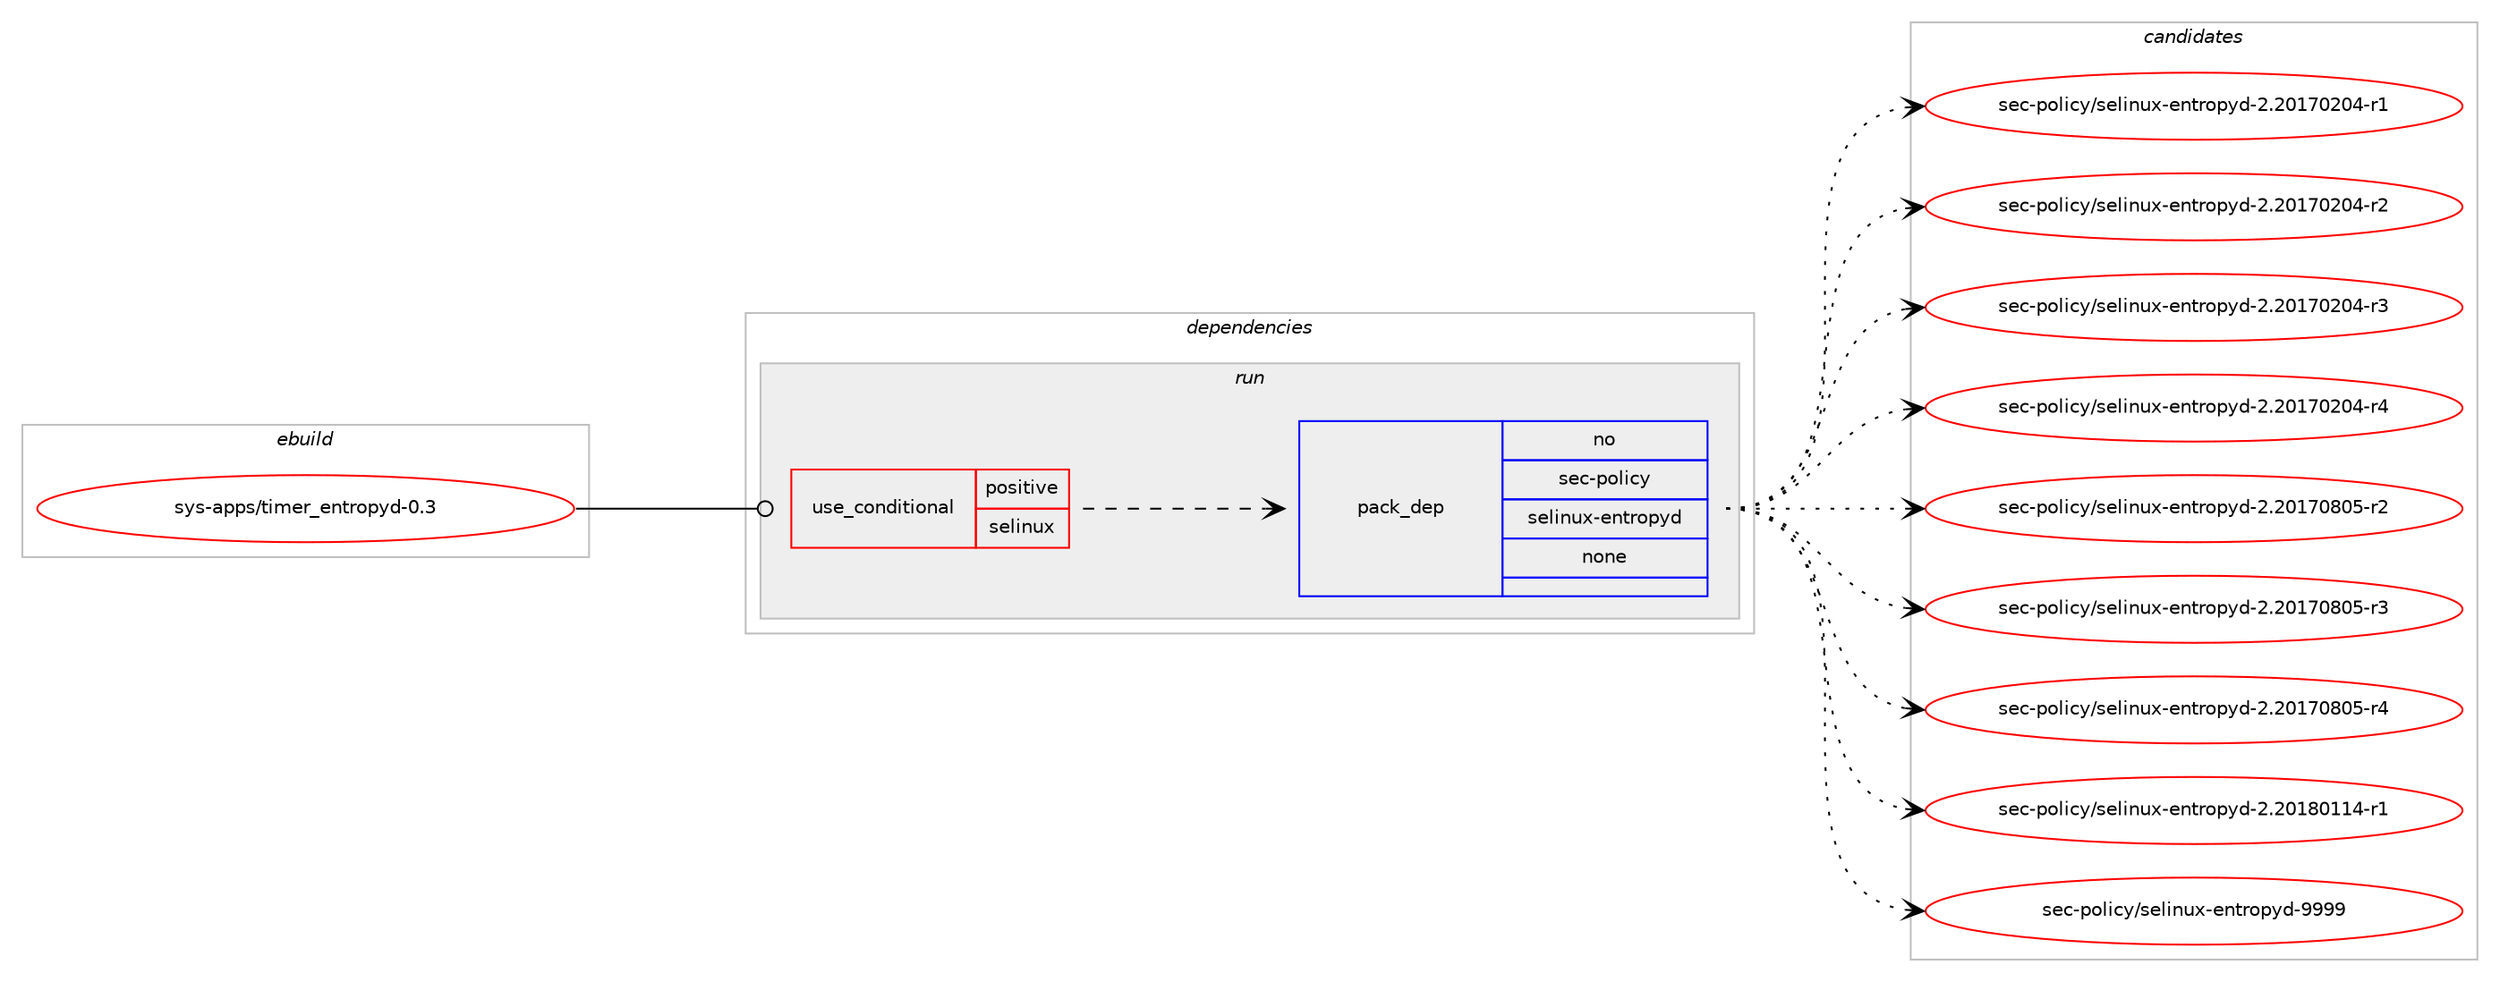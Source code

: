 digraph prolog {

# *************
# Graph options
# *************

newrank=true;
concentrate=true;
compound=true;
graph [rankdir=LR,fontname=Helvetica,fontsize=10,ranksep=1.5];#, ranksep=2.5, nodesep=0.2];
edge  [arrowhead=vee];
node  [fontname=Helvetica,fontsize=10];

# **********
# The ebuild
# **********

subgraph cluster_leftcol {
color=gray;
rank=same;
label=<<i>ebuild</i>>;
id [label="sys-apps/timer_entropyd-0.3", color=red, width=4, href="../sys-apps/timer_entropyd-0.3.svg"];
}

# ****************
# The dependencies
# ****************

subgraph cluster_midcol {
color=gray;
label=<<i>dependencies</i>>;
subgraph cluster_compile {
fillcolor="#eeeeee";
style=filled;
label=<<i>compile</i>>;
}
subgraph cluster_compileandrun {
fillcolor="#eeeeee";
style=filled;
label=<<i>compile and run</i>>;
}
subgraph cluster_run {
fillcolor="#eeeeee";
style=filled;
label=<<i>run</i>>;
subgraph cond578 {
dependency6464 [label=<<TABLE BORDER="0" CELLBORDER="1" CELLSPACING="0" CELLPADDING="4"><TR><TD ROWSPAN="3" CELLPADDING="10">use_conditional</TD></TR><TR><TD>positive</TD></TR><TR><TD>selinux</TD></TR></TABLE>>, shape=none, color=red];
subgraph pack5834 {
dependency6465 [label=<<TABLE BORDER="0" CELLBORDER="1" CELLSPACING="0" CELLPADDING="4" WIDTH="220"><TR><TD ROWSPAN="6" CELLPADDING="30">pack_dep</TD></TR><TR><TD WIDTH="110">no</TD></TR><TR><TD>sec-policy</TD></TR><TR><TD>selinux-entropyd</TD></TR><TR><TD>none</TD></TR><TR><TD></TD></TR></TABLE>>, shape=none, color=blue];
}
dependency6464:e -> dependency6465:w [weight=20,style="dashed",arrowhead="vee"];
}
id:e -> dependency6464:w [weight=20,style="solid",arrowhead="odot"];
}
}

# **************
# The candidates
# **************

subgraph cluster_choices {
rank=same;
color=gray;
label=<<i>candidates</i>>;

subgraph choice5834 {
color=black;
nodesep=1;
choice115101994511211110810599121471151011081051101171204510111011611411111212110045504650484955485048524511449 [label="sec-policy/selinux-entropyd-2.20170204-r1", color=red, width=4,href="../sec-policy/selinux-entropyd-2.20170204-r1.svg"];
choice115101994511211110810599121471151011081051101171204510111011611411111212110045504650484955485048524511450 [label="sec-policy/selinux-entropyd-2.20170204-r2", color=red, width=4,href="../sec-policy/selinux-entropyd-2.20170204-r2.svg"];
choice115101994511211110810599121471151011081051101171204510111011611411111212110045504650484955485048524511451 [label="sec-policy/selinux-entropyd-2.20170204-r3", color=red, width=4,href="../sec-policy/selinux-entropyd-2.20170204-r3.svg"];
choice115101994511211110810599121471151011081051101171204510111011611411111212110045504650484955485048524511452 [label="sec-policy/selinux-entropyd-2.20170204-r4", color=red, width=4,href="../sec-policy/selinux-entropyd-2.20170204-r4.svg"];
choice115101994511211110810599121471151011081051101171204510111011611411111212110045504650484955485648534511450 [label="sec-policy/selinux-entropyd-2.20170805-r2", color=red, width=4,href="../sec-policy/selinux-entropyd-2.20170805-r2.svg"];
choice115101994511211110810599121471151011081051101171204510111011611411111212110045504650484955485648534511451 [label="sec-policy/selinux-entropyd-2.20170805-r3", color=red, width=4,href="../sec-policy/selinux-entropyd-2.20170805-r3.svg"];
choice115101994511211110810599121471151011081051101171204510111011611411111212110045504650484955485648534511452 [label="sec-policy/selinux-entropyd-2.20170805-r4", color=red, width=4,href="../sec-policy/selinux-entropyd-2.20170805-r4.svg"];
choice115101994511211110810599121471151011081051101171204510111011611411111212110045504650484956484949524511449 [label="sec-policy/selinux-entropyd-2.20180114-r1", color=red, width=4,href="../sec-policy/selinux-entropyd-2.20180114-r1.svg"];
choice11510199451121111081059912147115101108105110117120451011101161141111121211004557575757 [label="sec-policy/selinux-entropyd-9999", color=red, width=4,href="../sec-policy/selinux-entropyd-9999.svg"];
dependency6465:e -> choice115101994511211110810599121471151011081051101171204510111011611411111212110045504650484955485048524511449:w [style=dotted,weight="100"];
dependency6465:e -> choice115101994511211110810599121471151011081051101171204510111011611411111212110045504650484955485048524511450:w [style=dotted,weight="100"];
dependency6465:e -> choice115101994511211110810599121471151011081051101171204510111011611411111212110045504650484955485048524511451:w [style=dotted,weight="100"];
dependency6465:e -> choice115101994511211110810599121471151011081051101171204510111011611411111212110045504650484955485048524511452:w [style=dotted,weight="100"];
dependency6465:e -> choice115101994511211110810599121471151011081051101171204510111011611411111212110045504650484955485648534511450:w [style=dotted,weight="100"];
dependency6465:e -> choice115101994511211110810599121471151011081051101171204510111011611411111212110045504650484955485648534511451:w [style=dotted,weight="100"];
dependency6465:e -> choice115101994511211110810599121471151011081051101171204510111011611411111212110045504650484955485648534511452:w [style=dotted,weight="100"];
dependency6465:e -> choice115101994511211110810599121471151011081051101171204510111011611411111212110045504650484956484949524511449:w [style=dotted,weight="100"];
dependency6465:e -> choice11510199451121111081059912147115101108105110117120451011101161141111121211004557575757:w [style=dotted,weight="100"];
}
}

}
